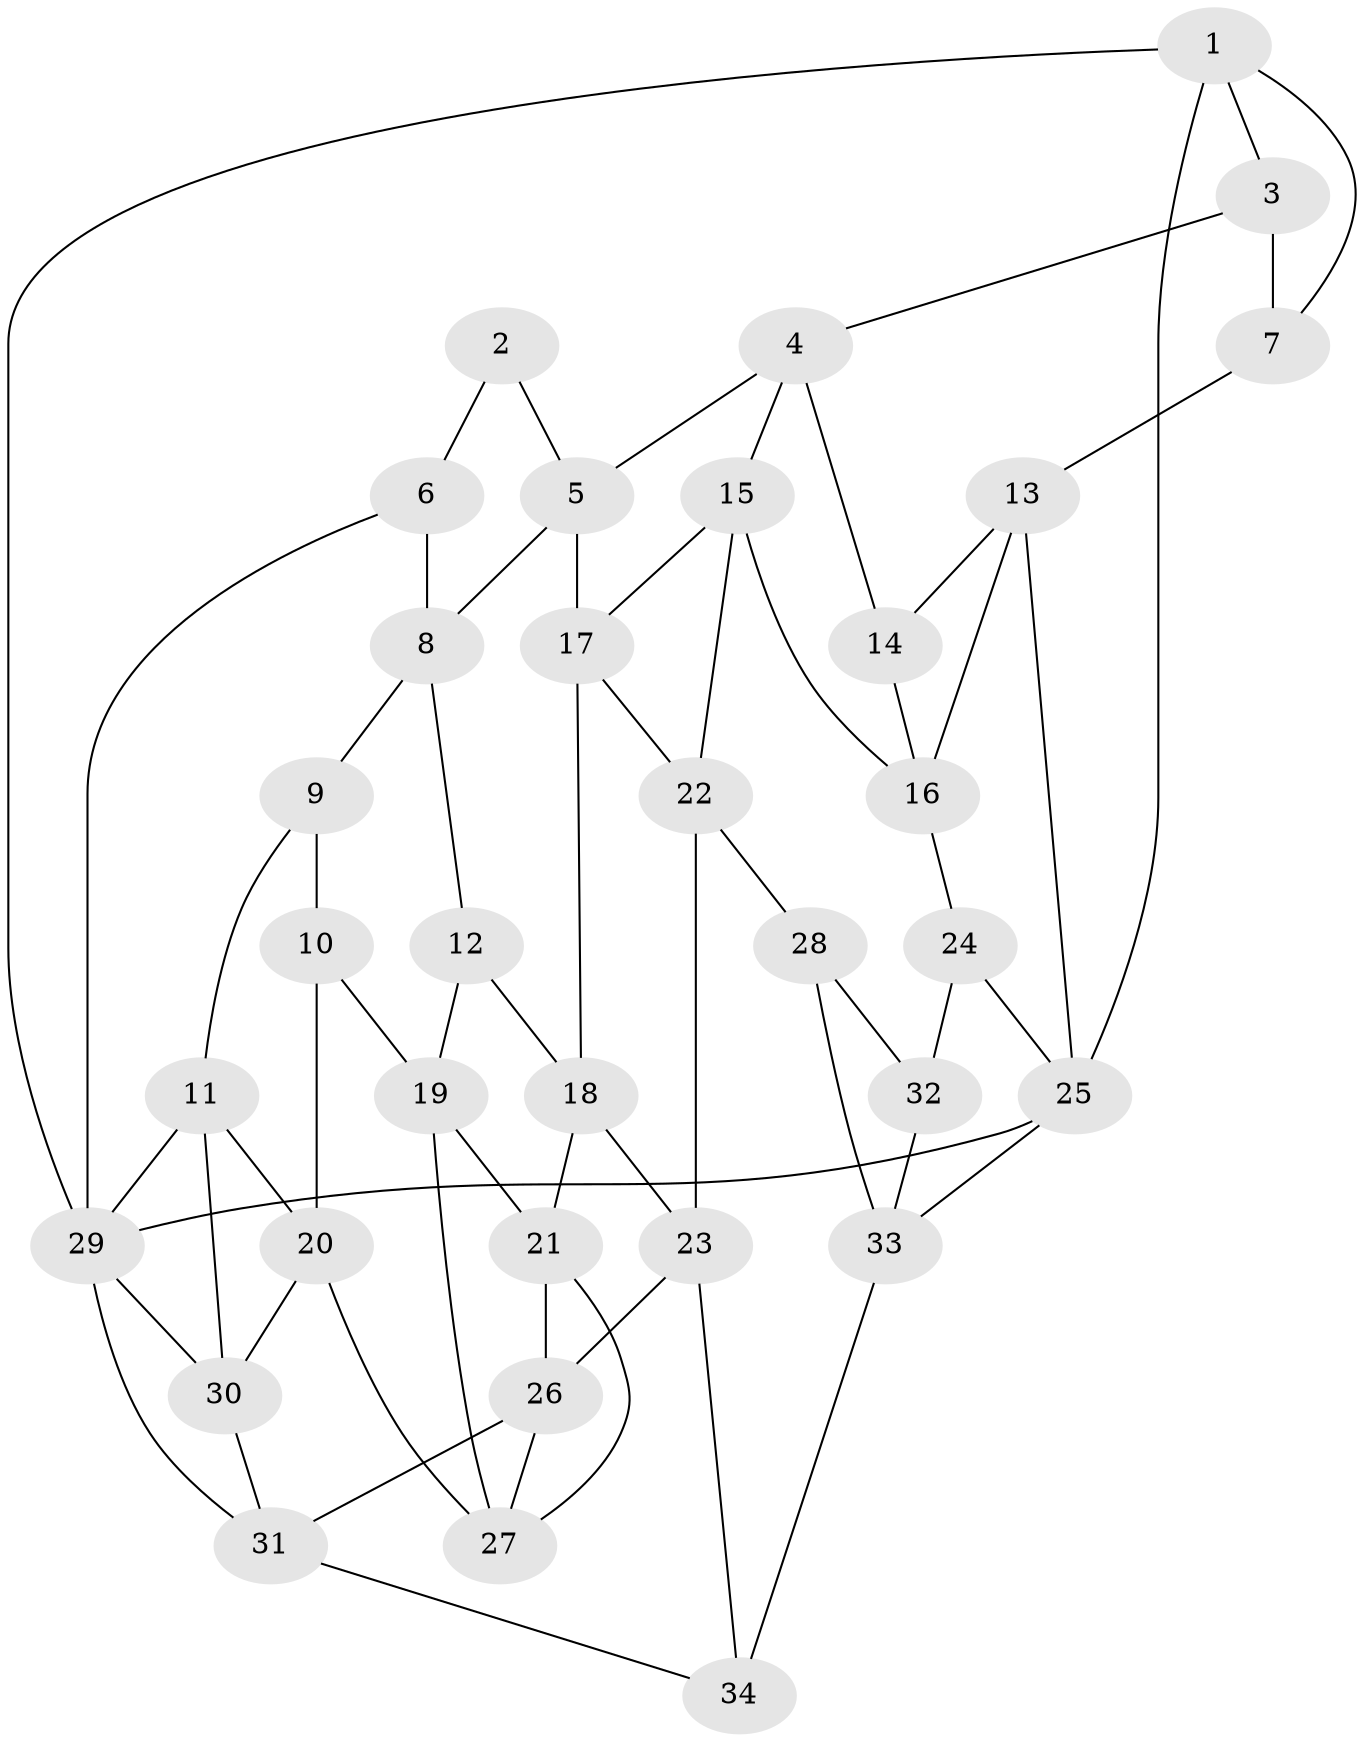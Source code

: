 // original degree distribution, {3: 0.058823529411764705, 6: 0.22058823529411764, 5: 0.5294117647058824, 4: 0.19117647058823528}
// Generated by graph-tools (version 1.1) at 2025/51/03/09/25 03:51:00]
// undirected, 34 vertices, 63 edges
graph export_dot {
graph [start="1"]
  node [color=gray90,style=filled];
  1;
  2;
  3;
  4;
  5;
  6;
  7;
  8;
  9;
  10;
  11;
  12;
  13;
  14;
  15;
  16;
  17;
  18;
  19;
  20;
  21;
  22;
  23;
  24;
  25;
  26;
  27;
  28;
  29;
  30;
  31;
  32;
  33;
  34;
  1 -- 3 [weight=1.0];
  1 -- 7 [weight=1.0];
  1 -- 25 [weight=1.0];
  1 -- 29 [weight=1.0];
  2 -- 5 [weight=1.0];
  2 -- 6 [weight=1.0];
  3 -- 4 [weight=1.0];
  3 -- 7 [weight=1.0];
  4 -- 5 [weight=1.0];
  4 -- 14 [weight=1.0];
  4 -- 15 [weight=1.0];
  5 -- 8 [weight=1.0];
  5 -- 17 [weight=1.0];
  6 -- 8 [weight=1.0];
  6 -- 29 [weight=1.0];
  7 -- 13 [weight=1.0];
  8 -- 9 [weight=1.0];
  8 -- 12 [weight=1.0];
  9 -- 10 [weight=1.0];
  9 -- 11 [weight=1.0];
  10 -- 19 [weight=1.0];
  10 -- 20 [weight=1.0];
  11 -- 20 [weight=1.0];
  11 -- 29 [weight=1.0];
  11 -- 30 [weight=1.0];
  12 -- 18 [weight=1.0];
  12 -- 19 [weight=1.0];
  13 -- 14 [weight=1.0];
  13 -- 16 [weight=1.0];
  13 -- 25 [weight=1.0];
  14 -- 16 [weight=1.0];
  15 -- 16 [weight=1.0];
  15 -- 17 [weight=1.0];
  15 -- 22 [weight=1.0];
  16 -- 24 [weight=1.0];
  17 -- 18 [weight=1.0];
  17 -- 22 [weight=1.0];
  18 -- 21 [weight=1.0];
  18 -- 23 [weight=1.0];
  19 -- 21 [weight=1.0];
  19 -- 27 [weight=1.0];
  20 -- 27 [weight=1.0];
  20 -- 30 [weight=1.0];
  21 -- 26 [weight=1.0];
  21 -- 27 [weight=1.0];
  22 -- 23 [weight=1.0];
  22 -- 28 [weight=1.0];
  23 -- 26 [weight=1.0];
  23 -- 34 [weight=1.0];
  24 -- 25 [weight=1.0];
  24 -- 32 [weight=2.0];
  25 -- 29 [weight=1.0];
  25 -- 33 [weight=1.0];
  26 -- 27 [weight=1.0];
  26 -- 31 [weight=1.0];
  28 -- 32 [weight=1.0];
  28 -- 33 [weight=1.0];
  29 -- 30 [weight=1.0];
  29 -- 31 [weight=1.0];
  30 -- 31 [weight=1.0];
  31 -- 34 [weight=1.0];
  32 -- 33 [weight=1.0];
  33 -- 34 [weight=1.0];
}
